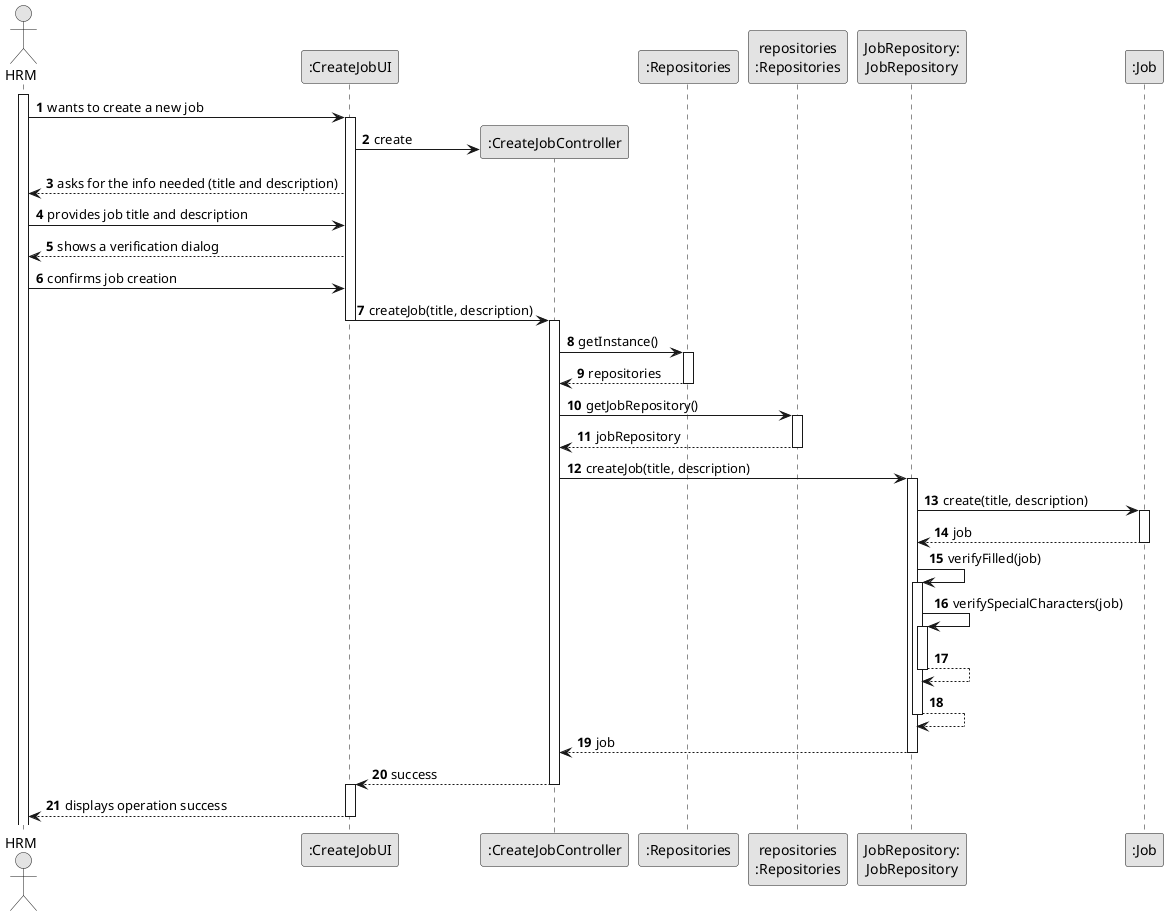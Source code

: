 @startuml
skinparam monochrome true
skinparam packageStyle rectangle
skinparam shadowing false

autonumber

'hide footbox
actor "HRM" as Employee
participant ":CreateJobUI" as UI
participant ":CreateJobController" as CTRL
participant ":Repositories" as GlobRepo
participant "repositories\n:Repositories" as PLAT
participant "JobRepository:\nJobRepository" as JobRepository
participant ":Job" as Job

activate Employee
Employee -> UI : wants to create a new job
activate UI
UI -> CTRL** : create
UI --> Employee : asks for the info needed (title and description)
Employee -> UI : provides job title and description
UI --> Employee : shows a verification dialog
Employee -> UI : confirms job creation


UI -> CTRL : createJob(title, description)
deactivate UI
activate CTRL
CTRL -> GlobRepo : getInstance()
activate GlobRepo
GlobRepo --> CTRL : repositories
deactivate GlobRepo

CTRL -> PLAT : getJobRepository()
activate PLAT
PLAT -->  CTRL: jobRepository
deactivate PLAT

CTRL -> JobRepository : createJob(title, description)
activate JobRepository

    JobRepository -> Job : create(title, description)
        activate Job
        Job --> JobRepository : job
        deactivate Job

    JobRepository -> JobRepository : verifyFilled(job)
        activate JobRepository
        JobRepository -> JobRepository : verifySpecialCharacters(job)
        activate JobRepository
        JobRepository --> JobRepository
        deactivate JobRepository
    JobRepository --> JobRepository
    deactivate JobRepository
JobRepository --> CTRL : job
deactivate JobRepository

CTRL --> UI : success
deactivate CTRL
activate UI
UI --> Employee : displays operation success

deactivate UI

@enduml
